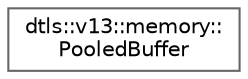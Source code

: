 digraph "Graphical Class Hierarchy"
{
 // LATEX_PDF_SIZE
  bgcolor="transparent";
  edge [fontname=Helvetica,fontsize=10,labelfontname=Helvetica,labelfontsize=10];
  node [fontname=Helvetica,fontsize=10,shape=box,height=0.2,width=0.4];
  rankdir="LR";
  Node0 [id="Node000000",label="dtls::v13::memory::\lPooledBuffer",height=0.2,width=0.4,color="grey40", fillcolor="white", style="filled",URL="$classdtls_1_1v13_1_1memory_1_1PooledBuffer.html",tooltip=" "];
}
